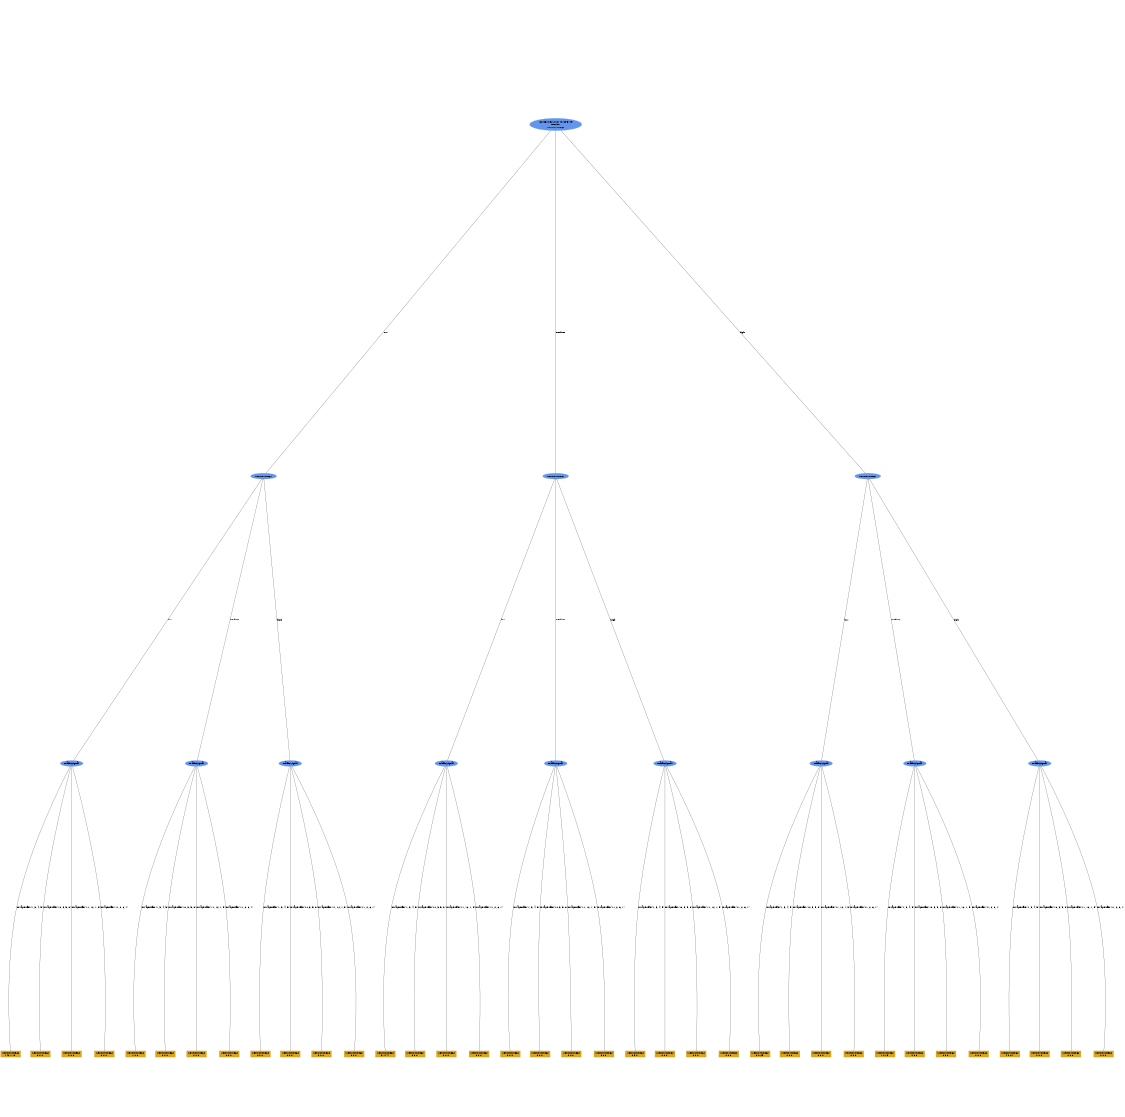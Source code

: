 digraph "DD" {
size = "7.5,10"
ratio=1.0;
center = true;
edge [dir = none];
{ rank = same; node [shape=ellipse, style=filled, color=cornflowerblue];"26348" [label="score=1092.2731407295419\nN=250\nWest_out_seg2"];}
{ rank = same; node [shape=ellipse, style=filled, color=cornflowerblue];"26361" [label="West_out_seg1"];}
{ rank = same; node [shape=ellipse, style=filled, color=cornflowerblue];"26374" [label="West_out_seg1"];}
{ rank = same; node [shape=ellipse, style=filled, color=cornflowerblue];"26387" [label="West_out_seg1"];}
{ rank = same; node [shape=ellipse, style=filled, color=cornflowerblue];"26396" [label="TrafficSignal"];}
{ rank = same; node [shape=ellipse, style=filled, color=cornflowerblue];"26406" [label="TrafficSignal"];}
{ rank = same; node [shape=ellipse, style=filled, color=cornflowerblue];"26416" [label="TrafficSignal"];}
{ rank = same; node [shape=ellipse, style=filled, color=cornflowerblue];"26426" [label="TrafficSignal"];}
{ rank = same; node [shape=ellipse, style=filled, color=cornflowerblue];"26436" [label="TrafficSignal"];}
{ rank = same; node [shape=ellipse, style=filled, color=cornflowerblue];"26446" [label="TrafficSignal"];}
{ rank = same; node [shape=ellipse, style=filled, color=cornflowerblue];"26456" [label="TrafficSignal"];}
{ rank = same; node [shape=ellipse, style=filled, color=cornflowerblue];"26466" [label="TrafficSignal"];}
{ rank = same; node [shape=ellipse, style=filled, color=cornflowerblue];"26476" [label="TrafficSignal"];}
{ rank = same; node [shape=box, style=filled, color=goldenrod];"26397" [label="West_out_seg2\n142 1 10 "];}
{ rank = same; node [shape=box, style=filled, color=goldenrod];"26398" [label="West_out_seg2\n0 0 0 "];}
{ rank = same; node [shape=box, style=filled, color=goldenrod];"26399" [label="West_out_seg2\n0 0 0 "];}
{ rank = same; node [shape=box, style=filled, color=goldenrod];"26400" [label="West_out_seg2\n0 0 0 "];}
{ rank = same; node [shape=box, style=filled, color=goldenrod];"26407" [label="West_out_seg2\n1 0 0 "];}
{ rank = same; node [shape=box, style=filled, color=goldenrod];"26408" [label="West_out_seg2\n0 0 0 "];}
{ rank = same; node [shape=box, style=filled, color=goldenrod];"26409" [label="West_out_seg2\n0 0 0 "];}
{ rank = same; node [shape=box, style=filled, color=goldenrod];"26410" [label="West_out_seg2\n0 0 0 "];}
{ rank = same; node [shape=box, style=filled, color=goldenrod];"26417" [label="West_out_seg2\n0 0 0 "];}
{ rank = same; node [shape=box, style=filled, color=goldenrod];"26418" [label="West_out_seg2\n0 0 0 "];}
{ rank = same; node [shape=box, style=filled, color=goldenrod];"26419" [label="West_out_seg2\n0 0 0 "];}
{ rank = same; node [shape=box, style=filled, color=goldenrod];"26420" [label="West_out_seg2\n0 0 0 "];}
{ rank = same; node [shape=box, style=filled, color=goldenrod];"26427" [label="West_out_seg2\n3 14 4 "];}
{ rank = same; node [shape=box, style=filled, color=goldenrod];"26428" [label="West_out_seg2\n0 0 0 "];}
{ rank = same; node [shape=box, style=filled, color=goldenrod];"26429" [label="West_out_seg2\n0 0 0 "];}
{ rank = same; node [shape=box, style=filled, color=goldenrod];"26430" [label="West_out_seg2\n0 0 0 "];}
{ rank = same; node [shape=box, style=filled, color=goldenrod];"26437" [label="West_out_seg2\n0 0 0 "];}
{ rank = same; node [shape=box, style=filled, color=goldenrod];"26438" [label="West_out_seg2\n0 0 0 "];}
{ rank = same; node [shape=box, style=filled, color=goldenrod];"26439" [label="West_out_seg2\n0 0 0 "];}
{ rank = same; node [shape=box, style=filled, color=goldenrod];"26440" [label="West_out_seg2\n0 0 0 "];}
{ rank = same; node [shape=box, style=filled, color=goldenrod];"26447" [label="West_out_seg2\n0 3 0 "];}
{ rank = same; node [shape=box, style=filled, color=goldenrod];"26448" [label="West_out_seg2\n0 0 0 "];}
{ rank = same; node [shape=box, style=filled, color=goldenrod];"26449" [label="West_out_seg2\n0 0 0 "];}
{ rank = same; node [shape=box, style=filled, color=goldenrod];"26450" [label="West_out_seg2\n0 0 0 "];}
{ rank = same; node [shape=box, style=filled, color=goldenrod];"26457" [label="West_out_seg2\n2 0 25 "];}
{ rank = same; node [shape=box, style=filled, color=goldenrod];"26458" [label="West_out_seg2\n0 0 0 "];}
{ rank = same; node [shape=box, style=filled, color=goldenrod];"26459" [label="West_out_seg2\n0 0 0 "];}
{ rank = same; node [shape=box, style=filled, color=goldenrod];"26460" [label="West_out_seg2\n0 0 0 "];}
{ rank = same; node [shape=box, style=filled, color=goldenrod];"26467" [label="West_out_seg2\n1 0 13 "];}
{ rank = same; node [shape=box, style=filled, color=goldenrod];"26468" [label="West_out_seg2\n0 0 0 "];}
{ rank = same; node [shape=box, style=filled, color=goldenrod];"26469" [label="West_out_seg2\n0 0 0 "];}
{ rank = same; node [shape=box, style=filled, color=goldenrod];"26470" [label="West_out_seg2\n0 0 0 "];}
{ rank = same; node [shape=box, style=filled, color=goldenrod];"26477" [label="West_out_seg2\n4 0 27 "];}
{ rank = same; node [shape=box, style=filled, color=goldenrod];"26478" [label="West_out_seg2\n0 0 0 "];}
{ rank = same; node [shape=box, style=filled, color=goldenrod];"26479" [label="West_out_seg2\n0 0 0 "];}
{ rank = same; node [shape=box, style=filled, color=goldenrod];"26480" [label="West_out_seg2\n0 0 0 "];}
"26348" -> "26361" [label = "low"];
"26348" -> "26374" [label = "medium"];
"26348" -> "26387" [label = "high"];
"26361" -> "26396" [label = "low"];
"26361" -> "26406" [label = "medium"];
"26361" -> "26416" [label = "high"];
"26374" -> "26426" [label = "low"];
"26374" -> "26436" [label = "medium"];
"26374" -> "26446" [label = "high"];
"26387" -> "26456" [label = "low"];
"26387" -> "26466" [label = "medium"];
"26387" -> "26476" [label = "high"];
"26396" -> "26397" [label = "ArrayBuffer(1, 3, 4, 5)"];
"26396" -> "26398" [label = "ArrayBuffer(10, 3, 5, 8)"];
"26396" -> "26399" [label = "ArrayBuffer(11, 12, 7, 9)"];
"26396" -> "26400" [label = "ArrayBuffer(11, 2, 6, 7)"];
"26406" -> "26407" [label = "ArrayBuffer(1, 3, 4, 5)"];
"26406" -> "26408" [label = "ArrayBuffer(10, 3, 5, 8)"];
"26406" -> "26409" [label = "ArrayBuffer(11, 12, 7, 9)"];
"26406" -> "26410" [label = "ArrayBuffer(11, 2, 6, 7)"];
"26416" -> "26417" [label = "ArrayBuffer(1, 3, 4, 5)"];
"26416" -> "26418" [label = "ArrayBuffer(10, 3, 5, 8)"];
"26416" -> "26419" [label = "ArrayBuffer(11, 12, 7, 9)"];
"26416" -> "26420" [label = "ArrayBuffer(11, 2, 6, 7)"];
"26426" -> "26427" [label = "ArrayBuffer(1, 3, 4, 5)"];
"26426" -> "26428" [label = "ArrayBuffer(10, 3, 5, 8)"];
"26426" -> "26429" [label = "ArrayBuffer(11, 12, 7, 9)"];
"26426" -> "26430" [label = "ArrayBuffer(11, 2, 6, 7)"];
"26436" -> "26437" [label = "ArrayBuffer(1, 3, 4, 5)"];
"26436" -> "26438" [label = "ArrayBuffer(10, 3, 5, 8)"];
"26436" -> "26439" [label = "ArrayBuffer(11, 12, 7, 9)"];
"26436" -> "26440" [label = "ArrayBuffer(11, 2, 6, 7)"];
"26446" -> "26447" [label = "ArrayBuffer(1, 3, 4, 5)"];
"26446" -> "26448" [label = "ArrayBuffer(10, 3, 5, 8)"];
"26446" -> "26449" [label = "ArrayBuffer(11, 12, 7, 9)"];
"26446" -> "26450" [label = "ArrayBuffer(11, 2, 6, 7)"];
"26456" -> "26457" [label = "ArrayBuffer(1, 3, 4, 5)"];
"26456" -> "26458" [label = "ArrayBuffer(10, 3, 5, 8)"];
"26456" -> "26459" [label = "ArrayBuffer(11, 12, 7, 9)"];
"26456" -> "26460" [label = "ArrayBuffer(11, 2, 6, 7)"];
"26466" -> "26467" [label = "ArrayBuffer(1, 3, 4, 5)"];
"26466" -> "26468" [label = "ArrayBuffer(10, 3, 5, 8)"];
"26466" -> "26469" [label = "ArrayBuffer(11, 12, 7, 9)"];
"26466" -> "26470" [label = "ArrayBuffer(11, 2, 6, 7)"];
"26476" -> "26477" [label = "ArrayBuffer(1, 3, 4, 5)"];
"26476" -> "26478" [label = "ArrayBuffer(10, 3, 5, 8)"];
"26476" -> "26479" [label = "ArrayBuffer(11, 12, 7, 9)"];
"26476" -> "26480" [label = "ArrayBuffer(11, 2, 6, 7)"];

}